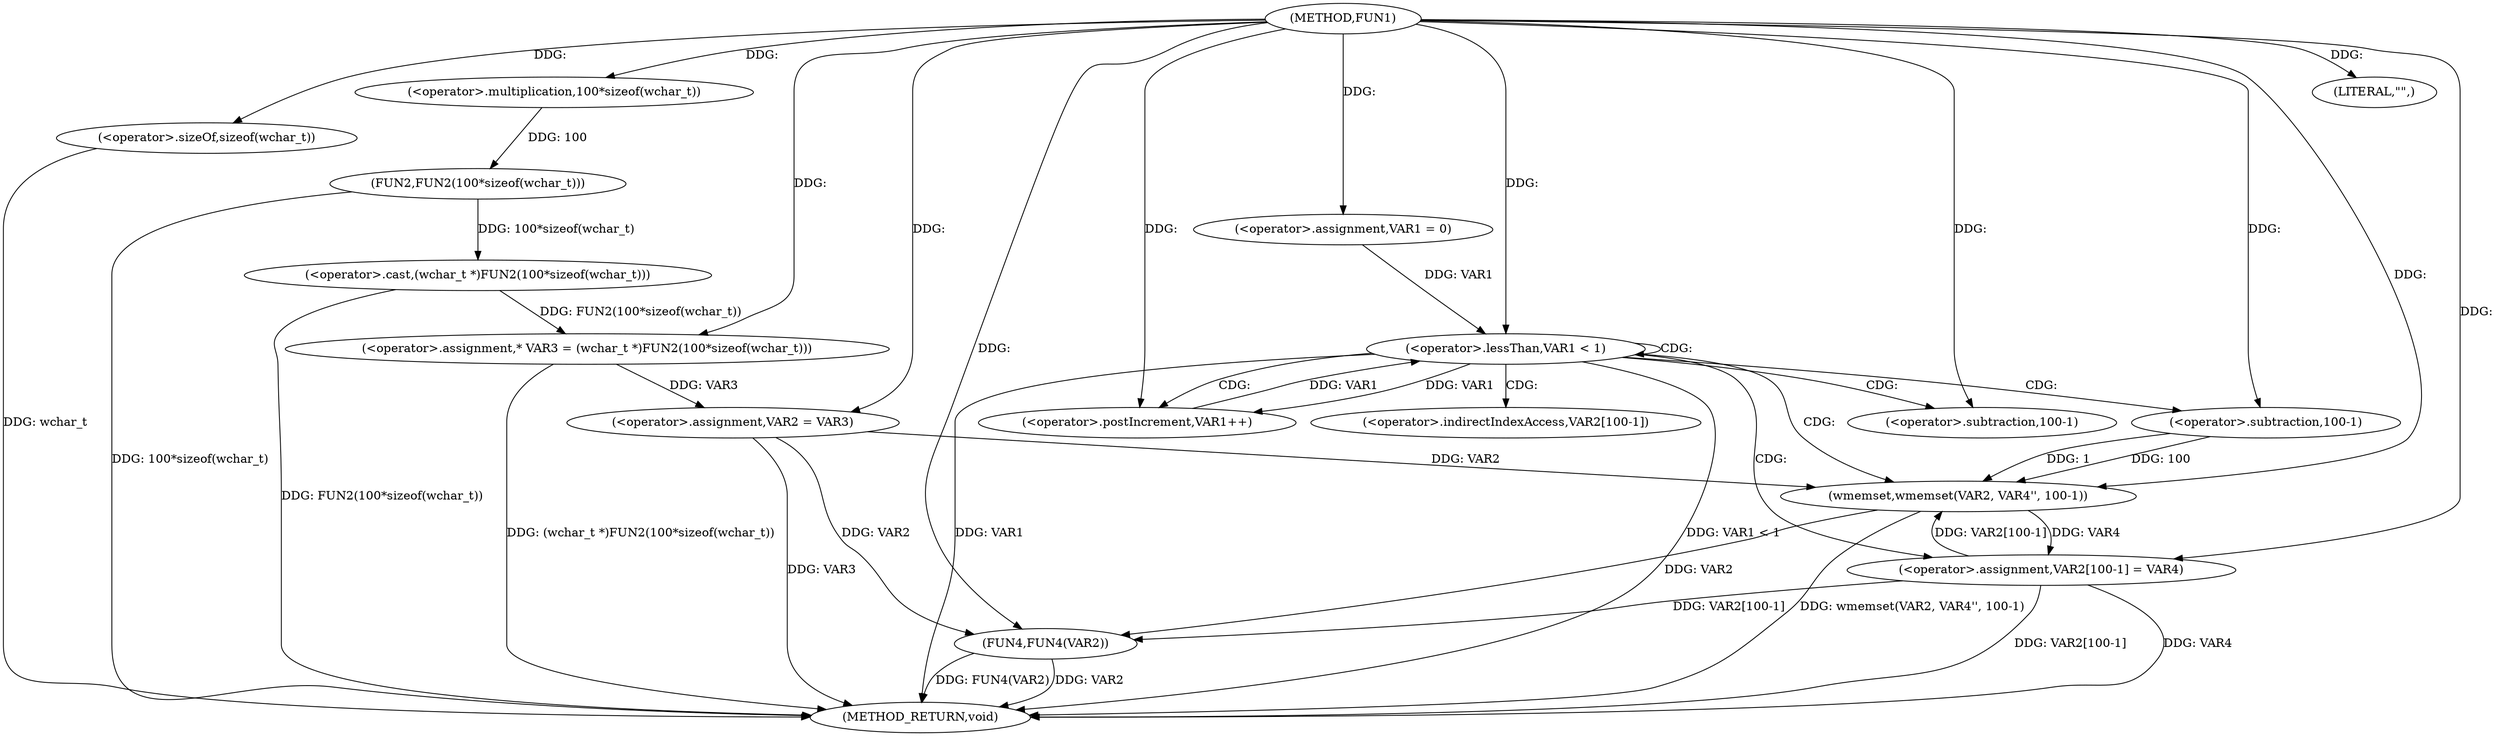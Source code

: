 digraph FUN1 {  
"1000100" [label = "(METHOD,FUN1)" ]
"1000144" [label = "(METHOD_RETURN,void)" ]
"1000105" [label = "(<operator>.assignment,* VAR3 = (wchar_t *)FUN2(100*sizeof(wchar_t)))" ]
"1000107" [label = "(<operator>.cast,(wchar_t *)FUN2(100*sizeof(wchar_t)))" ]
"1000109" [label = "(FUN2,FUN2(100*sizeof(wchar_t)))" ]
"1000110" [label = "(<operator>.multiplication,100*sizeof(wchar_t))" ]
"1000112" [label = "(<operator>.sizeOf,sizeof(wchar_t))" ]
"1000114" [label = "(<operator>.assignment,VAR2 = VAR3)" ]
"1000118" [label = "(<operator>.assignment,VAR1 = 0)" ]
"1000121" [label = "(<operator>.lessThan,VAR1 < 1)" ]
"1000124" [label = "(<operator>.postIncrement,VAR1++)" ]
"1000127" [label = "(wmemset,wmemset(VAR2, VAR4'', 100-1))" ]
"1000130" [label = "(<operator>.subtraction,100-1)" ]
"1000133" [label = "(<operator>.assignment,VAR2[100-1] = VAR4)" ]
"1000136" [label = "(<operator>.subtraction,100-1)" ]
"1000141" [label = "(LITERAL,\"\",)" ]
"1000142" [label = "(FUN4,FUN4(VAR2))" ]
"1000134" [label = "(<operator>.indirectIndexAccess,VAR2[100-1])" ]
  "1000142" -> "1000144"  [ label = "DDG: FUN4(VAR2)"] 
  "1000105" -> "1000144"  [ label = "DDG: (wchar_t *)FUN2(100*sizeof(wchar_t))"] 
  "1000133" -> "1000144"  [ label = "DDG: VAR4"] 
  "1000133" -> "1000144"  [ label = "DDG: VAR2[100-1]"] 
  "1000121" -> "1000144"  [ label = "DDG: VAR1 < 1"] 
  "1000127" -> "1000144"  [ label = "DDG: wmemset(VAR2, VAR4'', 100-1)"] 
  "1000114" -> "1000144"  [ label = "DDG: VAR3"] 
  "1000107" -> "1000144"  [ label = "DDG: FUN2(100*sizeof(wchar_t))"] 
  "1000112" -> "1000144"  [ label = "DDG: wchar_t"] 
  "1000109" -> "1000144"  [ label = "DDG: 100*sizeof(wchar_t)"] 
  "1000142" -> "1000144"  [ label = "DDG: VAR2"] 
  "1000121" -> "1000144"  [ label = "DDG: VAR1"] 
  "1000107" -> "1000105"  [ label = "DDG: FUN2(100*sizeof(wchar_t))"] 
  "1000100" -> "1000105"  [ label = "DDG: "] 
  "1000109" -> "1000107"  [ label = "DDG: 100*sizeof(wchar_t)"] 
  "1000110" -> "1000109"  [ label = "DDG: 100"] 
  "1000100" -> "1000110"  [ label = "DDG: "] 
  "1000100" -> "1000112"  [ label = "DDG: "] 
  "1000105" -> "1000114"  [ label = "DDG: VAR3"] 
  "1000100" -> "1000114"  [ label = "DDG: "] 
  "1000100" -> "1000118"  [ label = "DDG: "] 
  "1000124" -> "1000121"  [ label = "DDG: VAR1"] 
  "1000118" -> "1000121"  [ label = "DDG: VAR1"] 
  "1000100" -> "1000121"  [ label = "DDG: "] 
  "1000121" -> "1000124"  [ label = "DDG: VAR1"] 
  "1000100" -> "1000124"  [ label = "DDG: "] 
  "1000133" -> "1000127"  [ label = "DDG: VAR2[100-1]"] 
  "1000114" -> "1000127"  [ label = "DDG: VAR2"] 
  "1000100" -> "1000127"  [ label = "DDG: "] 
  "1000130" -> "1000127"  [ label = "DDG: 100"] 
  "1000130" -> "1000127"  [ label = "DDG: 1"] 
  "1000100" -> "1000130"  [ label = "DDG: "] 
  "1000127" -> "1000133"  [ label = "DDG: VAR4"] 
  "1000100" -> "1000133"  [ label = "DDG: "] 
  "1000100" -> "1000136"  [ label = "DDG: "] 
  "1000100" -> "1000141"  [ label = "DDG: "] 
  "1000133" -> "1000142"  [ label = "DDG: VAR2[100-1]"] 
  "1000114" -> "1000142"  [ label = "DDG: VAR2"] 
  "1000127" -> "1000142"  [ label = "DDG: VAR2"] 
  "1000100" -> "1000142"  [ label = "DDG: "] 
  "1000121" -> "1000121"  [ label = "CDG: "] 
  "1000121" -> "1000124"  [ label = "CDG: "] 
  "1000121" -> "1000130"  [ label = "CDG: "] 
  "1000121" -> "1000133"  [ label = "CDG: "] 
  "1000121" -> "1000136"  [ label = "CDG: "] 
  "1000121" -> "1000127"  [ label = "CDG: "] 
  "1000121" -> "1000134"  [ label = "CDG: "] 
}
